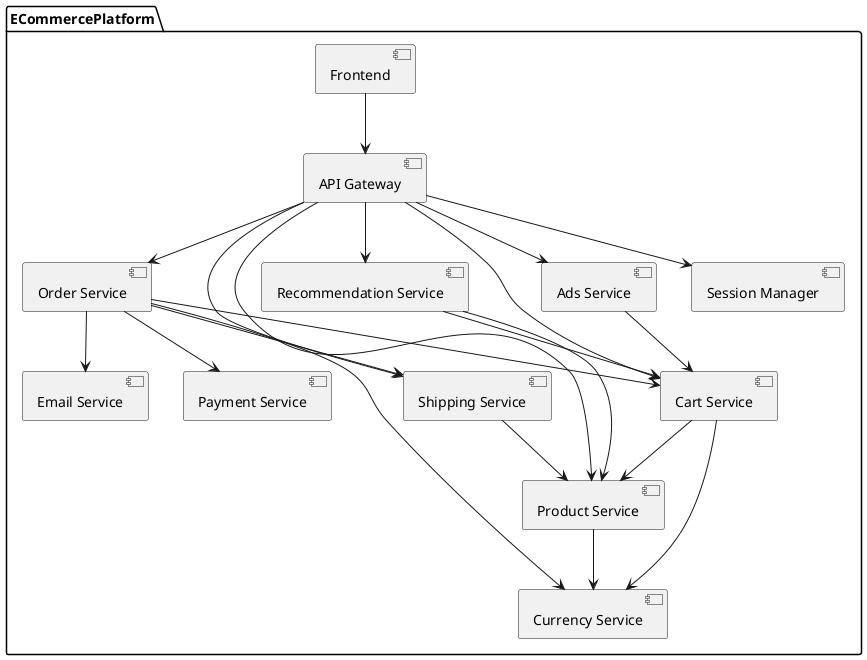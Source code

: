 @startuml
package ECommercePlatform {
[Frontend] as Frontend
[API Gateway] as APIGateway
[Product Service] as ProductSvc
[Cart Service] as Cart
[Order Service] as Order
[Payment Service] as Payment
[Shipping Service] as Shipping
[Currency Service] as Currency
[Recommendation Service] as Recommendation
[Ads Service] as Ads
[Email Service] as Email
[Session Manager] as SessionManager

Frontend --> APIGateway

APIGateway --> ProductSvc
APIGateway --> Cart
APIGateway --> Order
APIGateway --> Recommendation
APIGateway --> Ads
APIGateway --> SessionManager
APIGateway --> Shipping

Order --> Cart
Order --> Payment
Order --> Shipping
Order --> Email
Order --> Currency

ProductSvc --> Currency

Cart --> ProductSvc
Cart --> Currency

Recommendation --> ProductSvc
Recommendation --> Cart

Ads --> Cart

Shipping --> ProductSvc
}
@enduml
